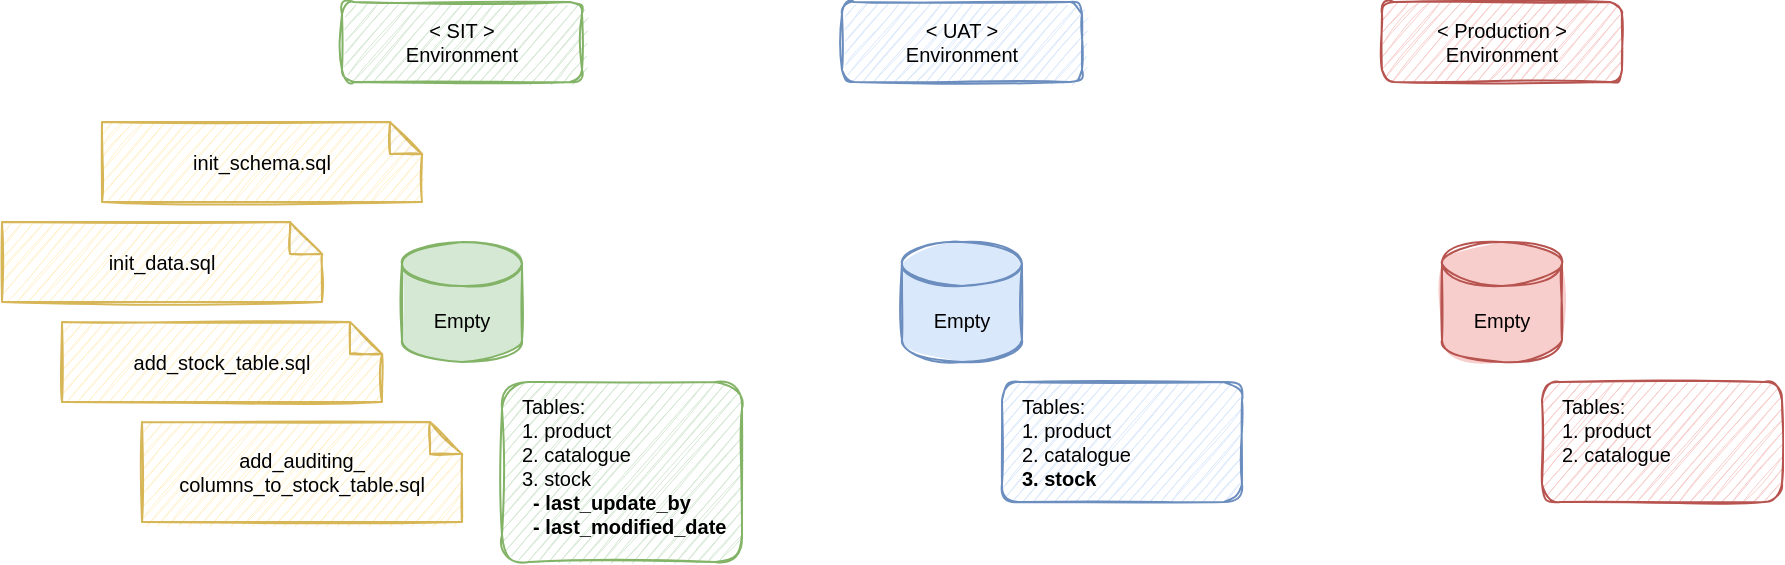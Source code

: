 <mxfile version="20.2.3" type="device" pages="2"><diagram id="C34pt23RPqDL4qppRlhN" name="manual-deployment"><mxGraphModel dx="868" dy="561" grid="1" gridSize="10" guides="1" tooltips="1" connect="1" arrows="1" fold="1" page="1" pageScale="1" pageWidth="1169" pageHeight="827" math="0" shadow="0"><root><mxCell id="0"/><mxCell id="1" parent="0"/><mxCell id="qIjnABrusj3b5xf6yf3H-1" value="Empty" style="shape=cylinder3;whiteSpace=wrap;html=1;boundedLbl=1;backgroundOutline=1;size=11;sketch=1;fontSize=10;fillColor=#d5e8d4;strokeColor=#82b366;fillStyle=solid;" vertex="1" parent="1"><mxGeometry x="270" y="230" width="60" height="60" as="geometry"/></mxCell><mxCell id="qIjnABrusj3b5xf6yf3H-2" value="Empty" style="shape=cylinder3;whiteSpace=wrap;html=1;boundedLbl=1;backgroundOutline=1;size=11;sketch=1;fontSize=10;fillColor=#dae8fc;strokeColor=#6c8ebf;fillStyle=solid;" vertex="1" parent="1"><mxGeometry x="520" y="230" width="60" height="60" as="geometry"/></mxCell><mxCell id="qIjnABrusj3b5xf6yf3H-3" value="&amp;lt; SIT &amp;gt;&lt;br style=&quot;font-size: 10px;&quot;&gt;Environment" style="rounded=1;whiteSpace=wrap;html=1;sketch=1;fontSize=10;fillColor=#d5e8d4;strokeColor=#82b366;" vertex="1" parent="1"><mxGeometry x="240" y="110" width="120" height="40" as="geometry"/></mxCell><mxCell id="qIjnABrusj3b5xf6yf3H-4" value="&amp;lt; UAT &amp;gt;&lt;br style=&quot;font-size: 10px;&quot;&gt;Environment" style="rounded=1;whiteSpace=wrap;html=1;sketch=1;fontSize=10;fillColor=#dae8fc;strokeColor=#6c8ebf;" vertex="1" parent="1"><mxGeometry x="490" y="110" width="120" height="40" as="geometry"/></mxCell><mxCell id="qIjnABrusj3b5xf6yf3H-5" value="Empty" style="shape=cylinder3;whiteSpace=wrap;html=1;boundedLbl=1;backgroundOutline=1;size=11;sketch=1;fontSize=10;fillColor=#f8cecc;strokeColor=#b85450;fillStyle=solid;" vertex="1" parent="1"><mxGeometry x="790" y="230" width="60" height="60" as="geometry"/></mxCell><mxCell id="qIjnABrusj3b5xf6yf3H-6" value="&amp;lt; Production &amp;gt;&lt;br style=&quot;font-size: 10px;&quot;&gt;Environment" style="rounded=1;whiteSpace=wrap;html=1;sketch=1;fontSize=10;fillColor=#f8cecc;strokeColor=#b85450;" vertex="1" parent="1"><mxGeometry x="760" y="110" width="120" height="40" as="geometry"/></mxCell><mxCell id="REoyFEtH4EyGqfiTXj_3-1" value="init_schema.sql" style="shape=note;whiteSpace=wrap;html=1;backgroundOutline=1;darkOpacity=0.05;sketch=1;fontSize=10;size=16;fillColor=#fff2cc;strokeColor=#d6b656;" vertex="1" parent="1"><mxGeometry x="120" y="170" width="160" height="40" as="geometry"/></mxCell><mxCell id="REoyFEtH4EyGqfiTXj_3-2" value="add_auditing_&lt;br&gt;columns_to_stock_table.sql" style="shape=note;whiteSpace=wrap;html=1;backgroundOutline=1;darkOpacity=0.05;sketch=1;fontSize=10;size=16;fillColor=#fff2cc;strokeColor=#d6b656;" vertex="1" parent="1"><mxGeometry x="140" y="320" width="160" height="50" as="geometry"/></mxCell><mxCell id="REoyFEtH4EyGqfiTXj_3-3" value="init_data.sql" style="shape=note;whiteSpace=wrap;html=1;backgroundOutline=1;darkOpacity=0.05;sketch=1;fontSize=10;size=16;fillColor=#fff2cc;strokeColor=#d6b656;" vertex="1" parent="1"><mxGeometry x="70" y="220" width="160" height="40" as="geometry"/></mxCell><mxCell id="REoyFEtH4EyGqfiTXj_3-4" value="add_stock_table.sql" style="shape=note;whiteSpace=wrap;html=1;backgroundOutline=1;darkOpacity=0.05;sketch=1;fontSize=10;size=16;fillColor=#fff2cc;strokeColor=#d6b656;" vertex="1" parent="1"><mxGeometry x="100" y="270" width="160" height="40" as="geometry"/></mxCell><mxCell id="1OdEqJKwAxmCNNxQ9iKd-1" value="Tables:&lt;br&gt;1. product&lt;br&gt;2. catalogue&lt;br&gt;3. stock&lt;br&gt;&lt;b&gt;&amp;nbsp; - last_update_by&lt;br&gt;&amp;nbsp; - last_modified_date&lt;/b&gt;" style="rounded=1;whiteSpace=wrap;html=1;sketch=1;fontSize=10;align=left;spacingLeft=8;verticalAlign=top;fillColor=#d5e8d4;strokeColor=#82b366;" vertex="1" parent="1"><mxGeometry x="320" y="300" width="120" height="90" as="geometry"/></mxCell><mxCell id="WjNlokypNclfJ8ANCo47-1" value="Tables:&lt;br&gt;1. product&lt;br&gt;2. catalogue&lt;br&gt;&lt;b&gt;3. stock&lt;/b&gt;" style="rounded=1;whiteSpace=wrap;html=1;sketch=1;fontSize=10;align=left;spacingLeft=8;verticalAlign=top;fillColor=#dae8fc;strokeColor=#6c8ebf;" vertex="1" parent="1"><mxGeometry x="570" y="300" width="120" height="60" as="geometry"/></mxCell><mxCell id="cpuEmk-T9gKIqvrP24Ix-1" value="Tables:&lt;br&gt;1. product&lt;br&gt;2. catalogue" style="rounded=1;whiteSpace=wrap;html=1;sketch=1;fontSize=10;align=left;spacingLeft=8;verticalAlign=top;spacingTop=0;fillColor=#f8cecc;strokeColor=#b85450;" vertex="1" parent="1"><mxGeometry x="840" y="300" width="120" height="60" as="geometry"/></mxCell></root></mxGraphModel></diagram><diagram id="eN1HGhb8-gQbG9bHBxO-" name="database-migration"><mxGraphModel dx="868" dy="561" grid="1" gridSize="10" guides="1" tooltips="1" connect="1" arrows="1" fold="1" page="1" pageScale="1" pageWidth="1169" pageHeight="827" math="0" shadow="0"><root><mxCell id="0"/><mxCell id="1" parent="0"/><mxCell id="5x9H_SmsuWDSZnNx_XNx-2" value="Empty" style="shape=cylinder3;whiteSpace=wrap;html=1;boundedLbl=1;backgroundOutline=1;size=11;sketch=1;fontSize=10;fillColor=#d5e8d4;strokeColor=#82b366;fillStyle=solid;" parent="1" vertex="1"><mxGeometry x="270" y="140" width="60" height="60" as="geometry"/></mxCell><mxCell id="5x9H_SmsuWDSZnNx_XNx-3" value="&lt;b&gt;V1.001&lt;/b&gt;__init_schema.sql" style="shape=note;whiteSpace=wrap;html=1;backgroundOutline=1;darkOpacity=0.05;sketch=1;fontSize=10;size=16;fillColor=#fff2cc;strokeColor=#d6b656;" parent="1" vertex="1"><mxGeometry x="390" y="210" width="160" height="40" as="geometry"/></mxCell><mxCell id="5x9H_SmsuWDSZnNx_XNx-5" value="V1.002" style="shape=cylinder3;whiteSpace=wrap;html=1;boundedLbl=1;backgroundOutline=1;size=11;sketch=1;fontSize=10;fillColor=#d5e8d4;strokeColor=#82b366;fillStyle=solid;" parent="1" vertex="1"><mxGeometry x="270" y="310" width="60" height="60" as="geometry"/></mxCell><mxCell id="5x9H_SmsuWDSZnNx_XNx-7" value="V1.003" style="shape=cylinder3;whiteSpace=wrap;html=1;boundedLbl=1;backgroundOutline=1;size=11;sketch=1;fontSize=10;fillColor=#d5e8d4;strokeColor=#82b366;fillStyle=solid;" parent="1" vertex="1"><mxGeometry x="270" y="430" width="60" height="60" as="geometry"/></mxCell><mxCell id="5x9H_SmsuWDSZnNx_XNx-8" value="&lt;b&gt;V1.004&lt;/b&gt;__add_auditing_&lt;br&gt;columns_to_stock_table.sql" style="shape=note;whiteSpace=wrap;html=1;backgroundOutline=1;darkOpacity=0.05;sketch=1;fontSize=10;size=16;fillColor=#fff2cc;strokeColor=#d6b656;" parent="1" vertex="1"><mxGeometry x="390" y="500" width="160" height="50" as="geometry"/></mxCell><mxCell id="5x9H_SmsuWDSZnNx_XNx-9" value="V1.004" style="shape=cylinder3;whiteSpace=wrap;html=1;boundedLbl=1;backgroundOutline=1;size=11;sketch=1;fontSize=10;fillColor=#d5e8d4;strokeColor=#82b366;fillStyle=solid;" parent="1" vertex="1"><mxGeometry x="270" y="550" width="60" height="60" as="geometry"/></mxCell><mxCell id="5x9H_SmsuWDSZnNx_XNx-11" value="V1.002" style="shape=cylinder3;whiteSpace=wrap;html=1;boundedLbl=1;backgroundOutline=1;size=11;sketch=1;fontSize=10;fillColor=#dae8fc;strokeColor=#6c8ebf;fillStyle=solid;" parent="1" vertex="1"><mxGeometry x="610" y="310" width="60" height="60" as="geometry"/></mxCell><mxCell id="bjRJwS68H6GPC6qH_1j--1" value="&lt;b&gt;V1.002&lt;/b&gt;__init_data.sql" style="shape=note;whiteSpace=wrap;html=1;backgroundOutline=1;darkOpacity=0.05;sketch=1;fontSize=10;size=16;fillColor=#fff2cc;strokeColor=#d6b656;" vertex="1" parent="1"><mxGeometry x="390" y="260" width="160" height="40" as="geometry"/></mxCell><mxCell id="bjRJwS68H6GPC6qH_1j--2" value="&lt;b&gt;V1.003&lt;/b&gt;__add_stock_table.sql" style="shape=note;whiteSpace=wrap;html=1;backgroundOutline=1;darkOpacity=0.05;sketch=1;fontSize=10;size=16;fillColor=#fff2cc;strokeColor=#d6b656;" vertex="1" parent="1"><mxGeometry x="390" y="380" width="160" height="40" as="geometry"/></mxCell><mxCell id="bjRJwS68H6GPC6qH_1j--3" value="Empty" style="shape=cylinder3;whiteSpace=wrap;html=1;boundedLbl=1;backgroundOutline=1;size=11;sketch=1;fontSize=10;fillColor=#dae8fc;strokeColor=#6c8ebf;fillStyle=solid;" vertex="1" parent="1"><mxGeometry x="610" y="140" width="60" height="60" as="geometry"/></mxCell><mxCell id="bjRJwS68H6GPC6qH_1j--4" value="&amp;lt; SIT &amp;gt;&lt;br style=&quot;font-size: 10px;&quot;&gt;Environment" style="rounded=1;whiteSpace=wrap;html=1;sketch=1;fontSize=10;fillColor=#d5e8d4;strokeColor=#82b366;" vertex="1" parent="1"><mxGeometry x="240" y="90" width="120" height="40" as="geometry"/></mxCell><mxCell id="bjRJwS68H6GPC6qH_1j--5" value="&amp;lt; UAT &amp;gt;&lt;br style=&quot;font-size: 10px;&quot;&gt;Environment" style="rounded=1;whiteSpace=wrap;html=1;sketch=1;fontSize=10;fillColor=#dae8fc;strokeColor=#6c8ebf;" vertex="1" parent="1"><mxGeometry x="580" y="90" width="120" height="40" as="geometry"/></mxCell><mxCell id="bjRJwS68H6GPC6qH_1j--13" value="Tables:&lt;br&gt;1. product&lt;br&gt;2. catalogue" style="rounded=1;whiteSpace=wrap;html=1;sketch=1;fontSize=10;align=left;spacingLeft=8;verticalAlign=top;spacingTop=0;fillColor=#d5e8d4;strokeColor=#82b366;" vertex="1" parent="1"><mxGeometry x="140" y="310" width="120" height="60" as="geometry"/></mxCell><mxCell id="bjRJwS68H6GPC6qH_1j--14" value="Tables:&lt;br&gt;1. product&lt;br&gt;2. catalogue&lt;br&gt;&lt;b&gt;3. stock&lt;/b&gt;" style="rounded=1;whiteSpace=wrap;html=1;sketch=1;fontSize=10;align=left;spacingLeft=8;verticalAlign=top;fillColor=#d5e8d4;strokeColor=#82b366;" vertex="1" parent="1"><mxGeometry x="140" y="430" width="120" height="60" as="geometry"/></mxCell><mxCell id="bjRJwS68H6GPC6qH_1j--15" value="Tables:&lt;br&gt;1. product&lt;br&gt;2. catalogue&lt;br&gt;3. stock&lt;br&gt;&lt;b&gt;&amp;nbsp; - last_update_by&lt;br&gt;&amp;nbsp; - last_modified_date&lt;/b&gt;" style="rounded=1;whiteSpace=wrap;html=1;sketch=1;fontSize=10;align=left;spacingLeft=8;verticalAlign=top;fillColor=#d5e8d4;strokeColor=#82b366;" vertex="1" parent="1"><mxGeometry x="140" y="540" width="120" height="90" as="geometry"/></mxCell><mxCell id="bjRJwS68H6GPC6qH_1j--16" value="Tables:&lt;br&gt;1. product&lt;br&gt;2. catalogue" style="rounded=1;whiteSpace=wrap;html=1;sketch=1;fontSize=10;align=left;spacingLeft=8;verticalAlign=top;spacingTop=0;fillColor=#dae8fc;strokeColor=#6c8ebf;" vertex="1" parent="1"><mxGeometry x="680" y="310" width="120" height="60" as="geometry"/></mxCell><mxCell id="bjRJwS68H6GPC6qH_1j--17" value="" style="shape=flexArrow;endArrow=classic;html=1;fontSize=10;curved=1;endWidth=20;endSize=7.68;width=31;sketch=1;fillColor=#f5f5f5;strokeColor=#666666;fillStyle=solid;" edge="1" parent="1"><mxGeometry width="50" height="50" relative="1" as="geometry"><mxPoint x="370" y="270" as="sourcePoint"/><mxPoint x="340" y="300" as="targetPoint"/></mxGeometry></mxCell><mxCell id="bjRJwS68H6GPC6qH_1j--18" value="" style="shape=flexArrow;endArrow=classic;html=1;fontSize=10;curved=1;endWidth=20;endSize=7.68;width=31;sketch=1;fillColor=#f5f5f5;strokeColor=#666666;fillStyle=solid;" edge="1" parent="1"><mxGeometry width="50" height="50" relative="1" as="geometry"><mxPoint x="370" y="390" as="sourcePoint"/><mxPoint x="340" y="420" as="targetPoint"/></mxGeometry></mxCell><mxCell id="bjRJwS68H6GPC6qH_1j--19" value="" style="shape=flexArrow;endArrow=classic;html=1;fontSize=10;curved=1;endWidth=20;endSize=7.68;width=31;sketch=1;fillColor=#f5f5f5;strokeColor=#666666;fillStyle=solid;" edge="1" parent="1"><mxGeometry width="50" height="50" relative="1" as="geometry"><mxPoint x="570" y="270" as="sourcePoint"/><mxPoint x="600" y="300" as="targetPoint"/></mxGeometry></mxCell><mxCell id="bjRJwS68H6GPC6qH_1j--20" value="" style="shape=flexArrow;endArrow=classic;html=1;fontSize=10;curved=1;endWidth=20;endSize=7.68;width=31;sketch=1;fillColor=#f5f5f5;strokeColor=#666666;fillStyle=solid;" edge="1" parent="1"><mxGeometry width="50" height="50" relative="1" as="geometry"><mxPoint x="370" y="520" as="sourcePoint"/><mxPoint x="340" y="550" as="targetPoint"/></mxGeometry></mxCell><mxCell id="bjRJwS68H6GPC6qH_1j--22" value="V1.002" style="shape=cylinder3;whiteSpace=wrap;html=1;boundedLbl=1;backgroundOutline=1;size=11;sketch=1;fontSize=10;fillColor=#f8cecc;strokeColor=#b85450;fillStyle=solid;" vertex="1" parent="1"><mxGeometry x="860" y="310" width="60" height="60" as="geometry"/></mxCell><mxCell id="bjRJwS68H6GPC6qH_1j--23" value="Empty" style="shape=cylinder3;whiteSpace=wrap;html=1;boundedLbl=1;backgroundOutline=1;size=11;sketch=1;fontSize=10;fillColor=#f8cecc;strokeColor=#b85450;fillStyle=solid;" vertex="1" parent="1"><mxGeometry x="860" y="140" width="60" height="60" as="geometry"/></mxCell><mxCell id="bjRJwS68H6GPC6qH_1j--24" value="&amp;lt; Production &amp;gt;&lt;br style=&quot;font-size: 10px;&quot;&gt;Environment" style="rounded=1;whiteSpace=wrap;html=1;sketch=1;fontSize=10;fillColor=#f8cecc;strokeColor=#b85450;" vertex="1" parent="1"><mxGeometry x="830" y="90" width="120" height="40" as="geometry"/></mxCell><mxCell id="bjRJwS68H6GPC6qH_1j--25" value="Tables:&lt;br&gt;1. product&lt;br&gt;2. catalogue" style="rounded=1;whiteSpace=wrap;html=1;sketch=1;fontSize=10;align=left;spacingLeft=8;verticalAlign=top;spacingTop=0;fillColor=#f8cecc;strokeColor=#b85450;" vertex="1" parent="1"><mxGeometry x="930" y="310" width="120" height="60" as="geometry"/></mxCell><mxCell id="bjRJwS68H6GPC6qH_1j--26" value="" style="shape=flexArrow;endArrow=classic;html=1;fontSize=10;curved=1;endWidth=20;endSize=7.68;width=31;sketch=1;fillColor=#f5f5f5;strokeColor=#666666;fillStyle=solid;" edge="1" parent="1"><mxGeometry width="50" height="50" relative="1" as="geometry"><mxPoint x="820" y="270" as="sourcePoint"/><mxPoint x="850" y="300" as="targetPoint"/></mxGeometry></mxCell><mxCell id="bjRJwS68H6GPC6qH_1j--27" value="V1.003" style="shape=cylinder3;whiteSpace=wrap;html=1;boundedLbl=1;backgroundOutline=1;size=11;sketch=1;fontSize=10;fillColor=#dae8fc;strokeColor=#6c8ebf;fillStyle=solid;" vertex="1" parent="1"><mxGeometry x="610" y="430" width="60" height="60" as="geometry"/></mxCell><mxCell id="bjRJwS68H6GPC6qH_1j--29" value="Tables:&lt;br&gt;1. product&lt;br&gt;2. catalogue&lt;br&gt;&lt;b&gt;3. stock&lt;/b&gt;" style="rounded=1;whiteSpace=wrap;html=1;sketch=1;fontSize=10;align=left;spacingLeft=8;verticalAlign=top;fillColor=#dae8fc;strokeColor=#6c8ebf;" vertex="1" parent="1"><mxGeometry x="680" y="430" width="120" height="60" as="geometry"/></mxCell><mxCell id="bjRJwS68H6GPC6qH_1j--30" value="" style="shape=flexArrow;endArrow=classic;html=1;fontSize=10;curved=1;endWidth=20;endSize=7.68;width=31;sketch=1;fillColor=#f5f5f5;strokeColor=#666666;fillStyle=solid;" edge="1" parent="1"><mxGeometry width="50" height="50" relative="1" as="geometry"><mxPoint x="570" y="390" as="sourcePoint"/><mxPoint x="600" y="420" as="targetPoint"/></mxGeometry></mxCell></root></mxGraphModel></diagram></mxfile>